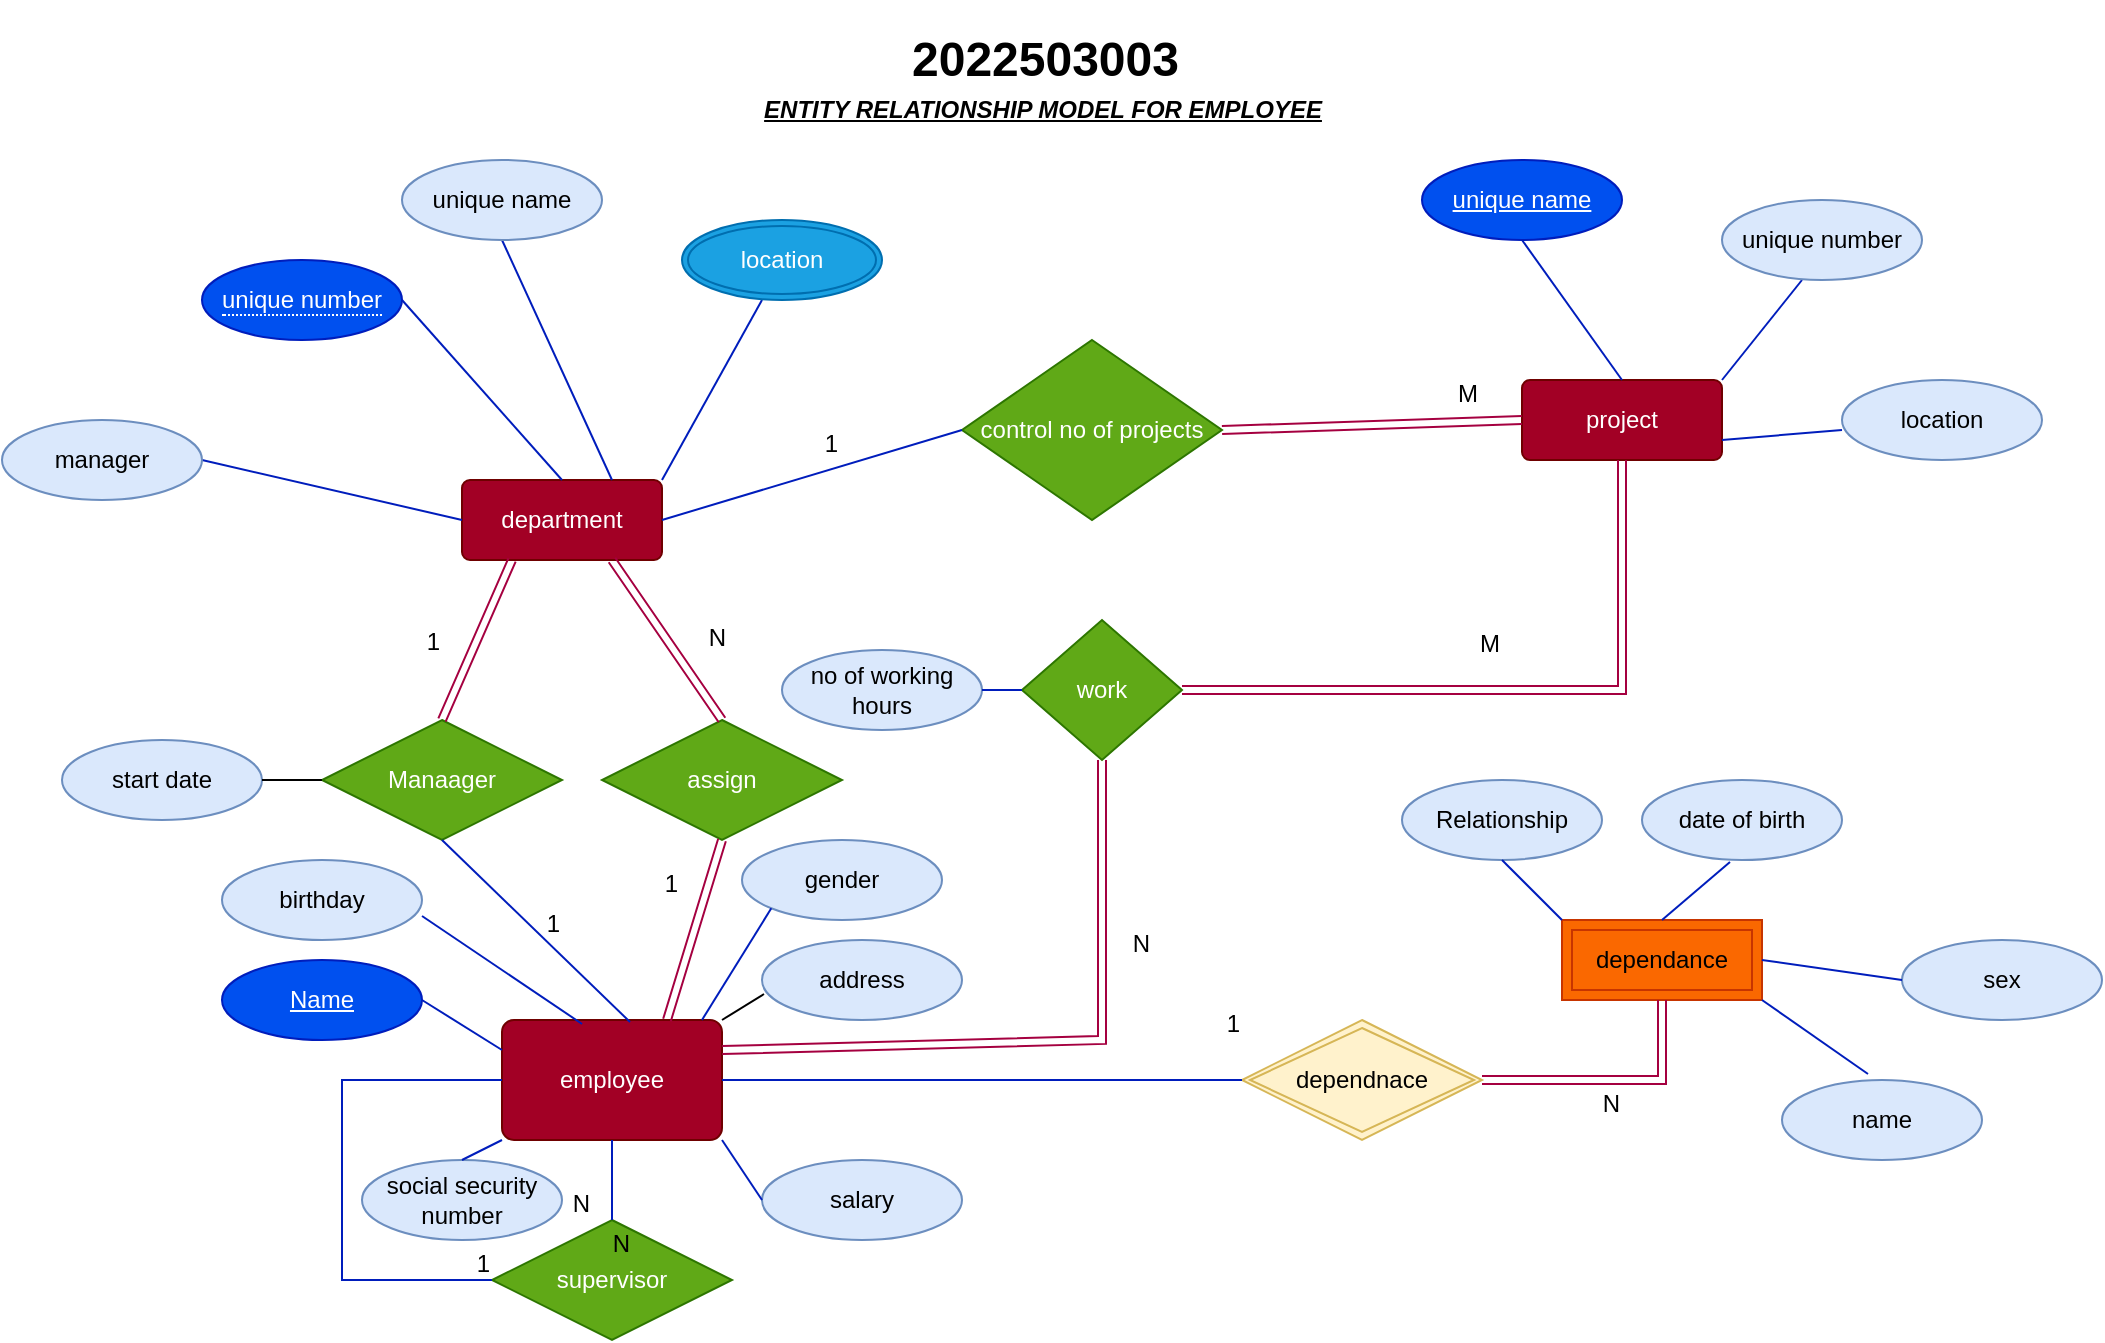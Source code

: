 <mxfile version="23.1.5" type="google" pages="3">
  <diagram id="R2lEEEUBdFMjLlhIrx00" name="Page-1">
    <mxGraphModel grid="1" page="1" gridSize="10" guides="1" tooltips="1" connect="1" arrows="1" fold="1" pageScale="1" pageWidth="850" pageHeight="1100" math="0" shadow="0" extFonts="Permanent Marker^https://fonts.googleapis.com/css?family=Permanent+Marker">
      <root>
        <mxCell id="0" />
        <mxCell id="1" parent="0" />
        <mxCell id="Kz1heUuj-DIlRKUyOT4u-1" value="department" style="rounded=1;arcSize=10;whiteSpace=wrap;html=1;align=center;fillColor=#a20025;strokeColor=#6F0000;fontColor=#ffffff;" vertex="1" parent="1">
          <mxGeometry x="-50" y="270" width="100" height="40" as="geometry" />
        </mxCell>
        <mxCell id="Kz1heUuj-DIlRKUyOT4u-2" value="project" style="rounded=1;arcSize=10;whiteSpace=wrap;html=1;align=center;fillColor=#a20025;strokeColor=#6F0000;fontColor=#ffffff;" vertex="1" parent="1">
          <mxGeometry x="480" y="220" width="100" height="40" as="geometry" />
        </mxCell>
        <mxCell id="Kz1heUuj-DIlRKUyOT4u-3" value="employee" style="rounded=1;arcSize=10;whiteSpace=wrap;html=1;align=center;fillColor=#a20025;strokeColor=#6F0000;fontColor=#ffffff;" vertex="1" parent="1">
          <mxGeometry x="-30" y="540" width="110" height="60" as="geometry" />
        </mxCell>
        <mxCell id="Kz1heUuj-DIlRKUyOT4u-6" value="control no of projects" style="shape=rhombus;perimeter=rhombusPerimeter;whiteSpace=wrap;html=1;align=center;fillColor=#60a917;strokeColor=#2D7600;fontColor=#ffffff;" vertex="1" parent="1">
          <mxGeometry x="200" y="200" width="130" height="90" as="geometry" />
        </mxCell>
        <mxCell id="Kz1heUuj-DIlRKUyOT4u-7" value="Manaager" style="shape=rhombus;perimeter=rhombusPerimeter;whiteSpace=wrap;html=1;align=center;fillColor=#60a917;strokeColor=#2D7600;fontColor=#ffffff;" vertex="1" parent="1">
          <mxGeometry x="-120" y="390" width="120" height="60" as="geometry" />
        </mxCell>
        <mxCell id="Kz1heUuj-DIlRKUyOT4u-8" value="assign" style="shape=rhombus;perimeter=rhombusPerimeter;whiteSpace=wrap;html=1;align=center;fillColor=#60a917;strokeColor=#2D7600;fontColor=#ffffff;" vertex="1" parent="1">
          <mxGeometry x="20" y="390" width="120" height="60" as="geometry" />
        </mxCell>
        <mxCell id="Kz1heUuj-DIlRKUyOT4u-10" value="work" style="shape=rhombus;perimeter=rhombusPerimeter;whiteSpace=wrap;html=1;align=center;direction=south;fillColor=#60a917;strokeColor=#2D7600;fontColor=#ffffff;" vertex="1" parent="1">
          <mxGeometry x="230" y="340" width="80" height="70" as="geometry" />
        </mxCell>
        <mxCell id="Kz1heUuj-DIlRKUyOT4u-20" value="dependnace" style="shape=rhombus;double=1;perimeter=rhombusPerimeter;whiteSpace=wrap;html=1;align=center;fillColor=#fff2cc;strokeColor=#d6b656;" vertex="1" parent="1">
          <mxGeometry x="340" y="540" width="120" height="60" as="geometry" />
        </mxCell>
        <mxCell id="Kz1heUuj-DIlRKUyOT4u-25" value="dependance" style="shape=ext;margin=3;double=1;whiteSpace=wrap;html=1;align=center;fillColor=#fa6800;fontColor=#000000;strokeColor=#C73500;" vertex="1" parent="1">
          <mxGeometry x="500" y="490" width="100" height="40" as="geometry" />
        </mxCell>
        <mxCell id="Kz1heUuj-DIlRKUyOT4u-31" value="" style="endArrow=none;html=1;rounded=0;entryX=0;entryY=0.5;entryDx=0;entryDy=0;exitX=1;exitY=0.5;exitDx=0;exitDy=0;fillColor=#0050ef;strokeColor=#001DBC;" edge="1" parent="1" source="Kz1heUuj-DIlRKUyOT4u-1" target="Kz1heUuj-DIlRKUyOT4u-6">
          <mxGeometry relative="1" as="geometry">
            <mxPoint x="240" y="179.5" as="sourcePoint" />
            <mxPoint x="400" y="179.5" as="targetPoint" />
          </mxGeometry>
        </mxCell>
        <mxCell id="Kz1heUuj-DIlRKUyOT4u-32" value="1" style="resizable=0;html=1;whiteSpace=wrap;align=right;verticalAlign=bottom;" connectable="0" vertex="1" parent="Kz1heUuj-DIlRKUyOT4u-31">
          <mxGeometry x="1" relative="1" as="geometry">
            <mxPoint x="-60" y="15" as="offset" />
          </mxGeometry>
        </mxCell>
        <mxCell id="Kz1heUuj-DIlRKUyOT4u-33" value="" style="shape=link;html=1;rounded=0;width=4;entryX=0;entryY=0.5;entryDx=0;entryDy=0;exitX=1;exitY=0.5;exitDx=0;exitDy=0;fillColor=#d80073;strokeColor=#A50040;" edge="1" parent="1" source="Kz1heUuj-DIlRKUyOT4u-6" target="Kz1heUuj-DIlRKUyOT4u-2">
          <mxGeometry relative="1" as="geometry">
            <mxPoint x="430" y="164.5" as="sourcePoint" />
            <mxPoint x="590" y="164.5" as="targetPoint" />
          </mxGeometry>
        </mxCell>
        <mxCell id="Kz1heUuj-DIlRKUyOT4u-34" value="M" style="resizable=0;html=1;whiteSpace=wrap;align=right;verticalAlign=bottom;" connectable="0" vertex="1" parent="Kz1heUuj-DIlRKUyOT4u-33">
          <mxGeometry x="1" relative="1" as="geometry">
            <mxPoint x="-20" y="-5" as="offset" />
          </mxGeometry>
        </mxCell>
        <mxCell id="Kz1heUuj-DIlRKUyOT4u-36" value="" style="shape=link;html=1;rounded=0;width=4;entryX=0.5;entryY=1;entryDx=0;entryDy=0;exitX=0.5;exitY=0;exitDx=0;exitDy=0;fillColor=#d80073;strokeColor=#A50040;" edge="1" parent="1" source="Kz1heUuj-DIlRKUyOT4u-10" target="Kz1heUuj-DIlRKUyOT4u-2">
          <mxGeometry relative="1" as="geometry">
            <mxPoint x="510" y="300" as="sourcePoint" />
            <mxPoint x="600" y="315.5" as="targetPoint" />
            <Array as="points">
              <mxPoint x="530" y="375" />
            </Array>
          </mxGeometry>
        </mxCell>
        <mxCell id="Kz1heUuj-DIlRKUyOT4u-37" value="M" style="resizable=0;html=1;whiteSpace=wrap;align=right;verticalAlign=bottom;" connectable="0" vertex="1" parent="Kz1heUuj-DIlRKUyOT4u-36">
          <mxGeometry x="1" relative="1" as="geometry">
            <mxPoint x="-60" y="100" as="offset" />
          </mxGeometry>
        </mxCell>
        <mxCell id="Kz1heUuj-DIlRKUyOT4u-38" value="" style="shape=link;html=1;rounded=0;width=4;exitX=1;exitY=0.25;exitDx=0;exitDy=0;entryX=1;entryY=0.5;entryDx=0;entryDy=0;fillColor=#d80073;strokeColor=#A50040;" edge="1" parent="1" source="Kz1heUuj-DIlRKUyOT4u-3" target="Kz1heUuj-DIlRKUyOT4u-10">
          <mxGeometry relative="1" as="geometry">
            <mxPoint x="190" y="520" as="sourcePoint" />
            <mxPoint x="265" y="430" as="targetPoint" />
            <Array as="points">
              <mxPoint x="270" y="550" />
            </Array>
          </mxGeometry>
        </mxCell>
        <mxCell id="Kz1heUuj-DIlRKUyOT4u-39" value="N" style="resizable=0;html=1;whiteSpace=wrap;align=right;verticalAlign=bottom;" connectable="0" vertex="1" parent="Kz1heUuj-DIlRKUyOT4u-38">
          <mxGeometry x="1" relative="1" as="geometry">
            <mxPoint x="25" y="100" as="offset" />
          </mxGeometry>
        </mxCell>
        <mxCell id="Kz1heUuj-DIlRKUyOT4u-43" value="" style="shape=link;html=1;rounded=0;entryX=0.25;entryY=1;entryDx=0;entryDy=0;exitX=0.5;exitY=0;exitDx=0;exitDy=0;fillColor=#d80073;strokeColor=#A50040;" edge="1" parent="1" source="Kz1heUuj-DIlRKUyOT4u-7" target="Kz1heUuj-DIlRKUyOT4u-1">
          <mxGeometry relative="1" as="geometry">
            <mxPoint x="90" y="270" as="sourcePoint" />
            <mxPoint x="250" y="270" as="targetPoint" />
          </mxGeometry>
        </mxCell>
        <mxCell id="Kz1heUuj-DIlRKUyOT4u-44" value="1" style="resizable=0;html=1;whiteSpace=wrap;align=right;verticalAlign=bottom;" connectable="0" vertex="1" parent="Kz1heUuj-DIlRKUyOT4u-43">
          <mxGeometry x="1" relative="1" as="geometry">
            <mxPoint x="-35" y="50" as="offset" />
          </mxGeometry>
        </mxCell>
        <mxCell id="Kz1heUuj-DIlRKUyOT4u-45" value="" style="endArrow=none;html=1;rounded=0;entryX=0.582;entryY=0.017;entryDx=0;entryDy=0;exitX=0.5;exitY=1;exitDx=0;exitDy=0;entryPerimeter=0;fillColor=#0050ef;strokeColor=#001DBC;" edge="1" parent="1" source="Kz1heUuj-DIlRKUyOT4u-7" target="Kz1heUuj-DIlRKUyOT4u-3">
          <mxGeometry relative="1" as="geometry">
            <mxPoint x="100" y="330" as="sourcePoint" />
            <mxPoint x="160" y="350" as="targetPoint" />
            <Array as="points" />
          </mxGeometry>
        </mxCell>
        <mxCell id="Kz1heUuj-DIlRKUyOT4u-46" value="1" style="resizable=0;html=1;whiteSpace=wrap;align=right;verticalAlign=bottom;" connectable="0" vertex="1" parent="Kz1heUuj-DIlRKUyOT4u-45">
          <mxGeometry x="1" relative="1" as="geometry">
            <mxPoint x="-34" y="-41" as="offset" />
          </mxGeometry>
        </mxCell>
        <mxCell id="Kz1heUuj-DIlRKUyOT4u-47" value="supervisor" style="shape=rhombus;perimeter=rhombusPerimeter;whiteSpace=wrap;html=1;align=center;fillColor=#60a917;fontColor=#ffffff;strokeColor=#2D7600;" vertex="1" parent="1">
          <mxGeometry x="-35" y="640" width="120" height="60" as="geometry" />
        </mxCell>
        <mxCell id="Kz1heUuj-DIlRKUyOT4u-48" value="" style="endArrow=none;html=1;rounded=0;entryX=0.5;entryY=0;entryDx=0;entryDy=0;exitX=0.5;exitY=1;exitDx=0;exitDy=0;fillColor=#0050ef;strokeColor=#001DBC;" edge="1" parent="1" source="Kz1heUuj-DIlRKUyOT4u-3" target="Kz1heUuj-DIlRKUyOT4u-47">
          <mxGeometry relative="1" as="geometry">
            <mxPoint x="180" y="440" as="sourcePoint" />
            <mxPoint x="340" y="440" as="targetPoint" />
          </mxGeometry>
        </mxCell>
        <mxCell id="Kz1heUuj-DIlRKUyOT4u-49" value="N" style="resizable=0;html=1;whiteSpace=wrap;align=right;verticalAlign=bottom;" connectable="0" vertex="1" parent="Kz1heUuj-DIlRKUyOT4u-48">
          <mxGeometry x="1" relative="1" as="geometry">
            <mxPoint x="-10" as="offset" />
          </mxGeometry>
        </mxCell>
        <mxCell id="Kz1heUuj-DIlRKUyOT4u-50" value="" style="endArrow=none;html=1;rounded=0;exitX=0;exitY=0.5;exitDx=0;exitDy=0;entryX=0;entryY=0.5;entryDx=0;entryDy=0;fillColor=#0050ef;strokeColor=#001DBC;" edge="1" parent="1" source="Kz1heUuj-DIlRKUyOT4u-3" target="Kz1heUuj-DIlRKUyOT4u-47">
          <mxGeometry relative="1" as="geometry">
            <mxPoint x="340" y="300" as="sourcePoint" />
            <mxPoint x="500" y="300" as="targetPoint" />
            <Array as="points">
              <mxPoint x="-110" y="570" />
              <mxPoint x="-110" y="670" />
            </Array>
          </mxGeometry>
        </mxCell>
        <mxCell id="Kz1heUuj-DIlRKUyOT4u-51" value="1" style="resizable=0;html=1;whiteSpace=wrap;align=right;verticalAlign=bottom;" connectable="0" vertex="1" parent="Kz1heUuj-DIlRKUyOT4u-50">
          <mxGeometry x="1" relative="1" as="geometry" />
        </mxCell>
        <mxCell id="Kz1heUuj-DIlRKUyOT4u-52" value="" style="shape=link;html=1;rounded=0;entryX=0.5;entryY=1;entryDx=0;entryDy=0;exitX=0.75;exitY=0;exitDx=0;exitDy=0;fillColor=#d80073;strokeColor=#A50040;" edge="1" parent="1" source="Kz1heUuj-DIlRKUyOT4u-3" target="Kz1heUuj-DIlRKUyOT4u-8">
          <mxGeometry relative="1" as="geometry">
            <mxPoint x="244.5" y="450" as="sourcePoint" />
            <mxPoint x="244.5" y="320" as="targetPoint" />
            <Array as="points" />
          </mxGeometry>
        </mxCell>
        <mxCell id="Kz1heUuj-DIlRKUyOT4u-53" value="1" style="resizable=0;html=1;whiteSpace=wrap;align=right;verticalAlign=bottom;" connectable="0" vertex="1" parent="Kz1heUuj-DIlRKUyOT4u-52">
          <mxGeometry x="1" relative="1" as="geometry">
            <mxPoint x="-20" y="30" as="offset" />
          </mxGeometry>
        </mxCell>
        <mxCell id="Kz1heUuj-DIlRKUyOT4u-54" value="" style="endArrow=none;html=1;rounded=0;entryX=0;entryY=0.5;entryDx=0;entryDy=0;exitX=1;exitY=0.5;exitDx=0;exitDy=0;fillColor=#0050ef;strokeColor=#001DBC;" edge="1" parent="1" source="Kz1heUuj-DIlRKUyOT4u-3" target="Kz1heUuj-DIlRKUyOT4u-20">
          <mxGeometry relative="1" as="geometry">
            <mxPoint x="200" y="440" as="sourcePoint" />
            <mxPoint x="215" y="510" as="targetPoint" />
            <Array as="points" />
          </mxGeometry>
        </mxCell>
        <mxCell id="Kz1heUuj-DIlRKUyOT4u-55" value="1" style="resizable=0;html=1;whiteSpace=wrap;align=right;verticalAlign=bottom;" connectable="0" vertex="1" parent="Kz1heUuj-DIlRKUyOT4u-54">
          <mxGeometry x="1" relative="1" as="geometry">
            <mxPoint y="-20" as="offset" />
          </mxGeometry>
        </mxCell>
        <mxCell id="Kz1heUuj-DIlRKUyOT4u-56" value="" style="shape=link;html=1;rounded=0;width=4;entryX=0.5;entryY=1;entryDx=0;entryDy=0;fillColor=#d80073;strokeColor=#A50040;" edge="1" parent="1" source="Kz1heUuj-DIlRKUyOT4u-20" target="Kz1heUuj-DIlRKUyOT4u-25">
          <mxGeometry relative="1" as="geometry">
            <mxPoint x="480" y="509.5" as="sourcePoint" />
            <mxPoint x="670" y="509.5" as="targetPoint" />
            <Array as="points">
              <mxPoint x="550" y="570" />
            </Array>
          </mxGeometry>
        </mxCell>
        <mxCell id="Kz1heUuj-DIlRKUyOT4u-57" value="N" style="resizable=0;html=1;whiteSpace=wrap;align=right;verticalAlign=bottom;" connectable="0" vertex="1" parent="Kz1heUuj-DIlRKUyOT4u-56">
          <mxGeometry x="1" relative="1" as="geometry">
            <mxPoint x="-20" y="60" as="offset" />
          </mxGeometry>
        </mxCell>
        <mxCell id="Kz1heUuj-DIlRKUyOT4u-84" value="" style="endArrow=none;html=1;rounded=0;entryX=0.5;entryY=1;entryDx=0;entryDy=0;exitX=1;exitY=0;exitDx=0;exitDy=0;fillColor=#0050ef;strokeColor=#001DBC;" edge="1" parent="1" source="Kz1heUuj-DIlRKUyOT4u-2">
          <mxGeometry relative="1" as="geometry">
            <mxPoint x="710" y="120" as="sourcePoint" />
            <mxPoint x="620" y="170" as="targetPoint" />
          </mxGeometry>
        </mxCell>
        <mxCell id="Kz1heUuj-DIlRKUyOT4u-85" value="" style="endArrow=none;html=1;rounded=0;entryX=0;entryY=0.5;entryDx=0;entryDy=0;fillColor=#0050ef;strokeColor=#001DBC;" edge="1" parent="1">
          <mxGeometry relative="1" as="geometry">
            <mxPoint x="580" y="250" as="sourcePoint" />
            <mxPoint x="640.0" y="245" as="targetPoint" />
          </mxGeometry>
        </mxCell>
        <mxCell id="Kz1heUuj-DIlRKUyOT4u-86" value="" style="endArrow=none;html=1;rounded=0;entryX=0.5;entryY=1;entryDx=0;entryDy=0;exitX=0.5;exitY=0;exitDx=0;exitDy=0;fillColor=#0050ef;strokeColor=#001DBC;" edge="1" parent="1" source="Kz1heUuj-DIlRKUyOT4u-2" target="Kz1heUuj-DIlRKUyOT4u-130">
          <mxGeometry relative="1" as="geometry">
            <mxPoint x="720" y="140" as="sourcePoint" />
            <mxPoint x="500" y="160" as="targetPoint" />
          </mxGeometry>
        </mxCell>
        <mxCell id="Kz1heUuj-DIlRKUyOT4u-88" value="&lt;span style=&quot;border-bottom: 1px dotted&quot;&gt;unique number&lt;/span&gt;" style="ellipse;whiteSpace=wrap;html=1;align=center;fillColor=#0050ef;strokeColor=#001DBC;fontColor=#ffffff;" vertex="1" parent="1">
          <mxGeometry x="-180" y="160" width="100" height="40" as="geometry" />
        </mxCell>
        <mxCell id="Kz1heUuj-DIlRKUyOT4u-90" value="" style="endArrow=none;html=1;rounded=0;entryX=1;entryY=0.5;entryDx=0;entryDy=0;exitX=0.5;exitY=0;exitDx=0;exitDy=0;fillColor=#0050ef;strokeColor=#001DBC;" edge="1" parent="1" source="Kz1heUuj-DIlRKUyOT4u-1" target="Kz1heUuj-DIlRKUyOT4u-88">
          <mxGeometry relative="1" as="geometry">
            <mxPoint x="660" y="110" as="sourcePoint" />
            <mxPoint x="650" y="60" as="targetPoint" />
          </mxGeometry>
        </mxCell>
        <mxCell id="Kz1heUuj-DIlRKUyOT4u-91" value="" style="endArrow=none;html=1;rounded=0;entryX=0.5;entryY=1;entryDx=0;entryDy=0;exitX=0.75;exitY=0;exitDx=0;exitDy=0;fillColor=#0050ef;strokeColor=#001DBC;" edge="1" parent="1" source="Kz1heUuj-DIlRKUyOT4u-1" target="Kz1heUuj-DIlRKUyOT4u-126">
          <mxGeometry relative="1" as="geometry">
            <mxPoint x="170" y="150" as="sourcePoint" />
            <mxPoint x="-20" y="150" as="targetPoint" />
          </mxGeometry>
        </mxCell>
        <mxCell id="Kz1heUuj-DIlRKUyOT4u-92" value="" style="endArrow=none;html=1;rounded=0;entryX=1;entryY=0;entryDx=0;entryDy=0;exitX=0.5;exitY=1;exitDx=0;exitDy=0;fillColor=#0050ef;strokeColor=#001DBC;" edge="1" parent="1" target="Kz1heUuj-DIlRKUyOT4u-1">
          <mxGeometry relative="1" as="geometry">
            <mxPoint x="100" y="180" as="sourcePoint" />
            <mxPoint x="130" y="135" as="targetPoint" />
          </mxGeometry>
        </mxCell>
        <mxCell id="Kz1heUuj-DIlRKUyOT4u-93" value="" style="endArrow=none;html=1;rounded=0;entryX=0;entryY=0.5;entryDx=0;entryDy=0;exitX=1;exitY=0.5;exitDx=0;exitDy=0;fillColor=#0050ef;strokeColor=#001DBC;" edge="1" parent="1" source="Kz1heUuj-DIlRKUyOT4u-125" target="Kz1heUuj-DIlRKUyOT4u-1">
          <mxGeometry relative="1" as="geometry">
            <mxPoint x="-170" y="265" as="sourcePoint" />
            <mxPoint x="140" y="145" as="targetPoint" />
          </mxGeometry>
        </mxCell>
        <mxCell id="Kz1heUuj-DIlRKUyOT4u-98" value="birthday" style="ellipse;whiteSpace=wrap;html=1;align=center;fillColor=#dae8fc;strokeColor=#6c8ebf;" vertex="1" parent="1">
          <mxGeometry x="-170" y="460" width="100" height="40" as="geometry" />
        </mxCell>
        <mxCell id="Kz1heUuj-DIlRKUyOT4u-99" value="gender" style="ellipse;whiteSpace=wrap;html=1;align=center;fillColor=#dae8fc;strokeColor=#6c8ebf;" vertex="1" parent="1">
          <mxGeometry x="90" y="450" width="100" height="40" as="geometry" />
        </mxCell>
        <mxCell id="Kz1heUuj-DIlRKUyOT4u-100" value="salary" style="ellipse;whiteSpace=wrap;html=1;align=center;fillColor=#dae8fc;strokeColor=#6c8ebf;" vertex="1" parent="1">
          <mxGeometry x="100" y="610" width="100" height="40" as="geometry" />
        </mxCell>
        <mxCell id="Kz1heUuj-DIlRKUyOT4u-101" value="address" style="ellipse;whiteSpace=wrap;html=1;align=center;fillColor=#dae8fc;strokeColor=#6c8ebf;" vertex="1" parent="1">
          <mxGeometry x="100" y="500" width="100" height="40" as="geometry" />
        </mxCell>
        <mxCell id="Kz1heUuj-DIlRKUyOT4u-102" value="social security number" style="ellipse;whiteSpace=wrap;html=1;align=center;fillColor=#dae8fc;strokeColor=#6c8ebf;" vertex="1" parent="1">
          <mxGeometry x="-100" y="610" width="100" height="40" as="geometry" />
        </mxCell>
        <mxCell id="Kz1heUuj-DIlRKUyOT4u-103" value="" style="endArrow=none;html=1;rounded=0;entryX=0;entryY=0.25;entryDx=0;entryDy=0;exitX=1;exitY=0.5;exitDx=0;exitDy=0;fillColor=#0050ef;strokeColor=#001DBC;" edge="1" parent="1" source="Kz1heUuj-DIlRKUyOT4u-124" target="Kz1heUuj-DIlRKUyOT4u-3">
          <mxGeometry relative="1" as="geometry">
            <mxPoint x="-70" y="530" as="sourcePoint" />
            <mxPoint x="380" y="440" as="targetPoint" />
          </mxGeometry>
        </mxCell>
        <mxCell id="Kz1heUuj-DIlRKUyOT4u-104" value="" style="endArrow=none;html=1;rounded=0;entryX=0.364;entryY=0.033;entryDx=0;entryDy=0;exitX=1;exitY=0.7;exitDx=0;exitDy=0;exitPerimeter=0;entryPerimeter=0;fillColor=#0050ef;strokeColor=#001DBC;" edge="1" parent="1" source="Kz1heUuj-DIlRKUyOT4u-98" target="Kz1heUuj-DIlRKUyOT4u-3">
          <mxGeometry relative="1" as="geometry">
            <mxPoint x="-60" y="540" as="sourcePoint" />
            <mxPoint x="-20" y="550" as="targetPoint" />
          </mxGeometry>
        </mxCell>
        <mxCell id="Kz1heUuj-DIlRKUyOT4u-105" value="" style="endArrow=none;html=1;rounded=0;entryX=0.909;entryY=0;entryDx=0;entryDy=0;exitX=0;exitY=1;exitDx=0;exitDy=0;entryPerimeter=0;fillColor=#0050ef;strokeColor=#001DBC;" edge="1" parent="1" source="Kz1heUuj-DIlRKUyOT4u-99" target="Kz1heUuj-DIlRKUyOT4u-3">
          <mxGeometry relative="1" as="geometry">
            <mxPoint x="-50" y="550" as="sourcePoint" />
            <mxPoint x="-10" y="560" as="targetPoint" />
          </mxGeometry>
        </mxCell>
        <mxCell id="Kz1heUuj-DIlRKUyOT4u-106" value="" style="endArrow=none;html=1;rounded=0;entryX=1;entryY=0;entryDx=0;entryDy=0;exitX=0.01;exitY=0.675;exitDx=0;exitDy=0;exitPerimeter=0;" edge="1" parent="1" source="Kz1heUuj-DIlRKUyOT4u-101" target="Kz1heUuj-DIlRKUyOT4u-3">
          <mxGeometry relative="1" as="geometry">
            <mxPoint x="-40" y="560" as="sourcePoint" />
            <mxPoint y="570" as="targetPoint" />
          </mxGeometry>
        </mxCell>
        <mxCell id="Kz1heUuj-DIlRKUyOT4u-109" value="" style="endArrow=none;html=1;rounded=0;entryX=1;entryY=1;entryDx=0;entryDy=0;exitX=0;exitY=0.5;exitDx=0;exitDy=0;fillColor=#0050ef;strokeColor=#001DBC;" edge="1" parent="1" source="Kz1heUuj-DIlRKUyOT4u-100" target="Kz1heUuj-DIlRKUyOT4u-3">
          <mxGeometry relative="1" as="geometry">
            <mxPoint x="-60" y="540" as="sourcePoint" />
            <mxPoint x="-20" y="550" as="targetPoint" />
          </mxGeometry>
        </mxCell>
        <mxCell id="Kz1heUuj-DIlRKUyOT4u-110" value="Relationship" style="ellipse;whiteSpace=wrap;html=1;align=center;fillColor=#dae8fc;strokeColor=#6c8ebf;" vertex="1" parent="1">
          <mxGeometry x="420" y="420" width="100" height="40" as="geometry" />
        </mxCell>
        <mxCell id="Kz1heUuj-DIlRKUyOT4u-111" value="date of birth" style="ellipse;whiteSpace=wrap;html=1;align=center;fillColor=#dae8fc;strokeColor=#6c8ebf;" vertex="1" parent="1">
          <mxGeometry x="540" y="420" width="100" height="40" as="geometry" />
        </mxCell>
        <mxCell id="Kz1heUuj-DIlRKUyOT4u-112" value="sex" style="ellipse;whiteSpace=wrap;html=1;align=center;fillColor=#dae8fc;strokeColor=#6c8ebf;" vertex="1" parent="1">
          <mxGeometry x="670" y="500" width="100" height="40" as="geometry" />
        </mxCell>
        <mxCell id="Kz1heUuj-DIlRKUyOT4u-113" value="name" style="ellipse;whiteSpace=wrap;html=1;align=center;fillColor=#dae8fc;strokeColor=#6c8ebf;" vertex="1" parent="1">
          <mxGeometry x="610" y="570" width="100" height="40" as="geometry" />
        </mxCell>
        <mxCell id="Kz1heUuj-DIlRKUyOT4u-114" value="" style="endArrow=none;html=1;rounded=0;entryX=0.5;entryY=1;entryDx=0;entryDy=0;exitX=0;exitY=0;exitDx=0;exitDy=0;fillColor=#0050ef;strokeColor=#001DBC;" edge="1" parent="1" source="Kz1heUuj-DIlRKUyOT4u-25" target="Kz1heUuj-DIlRKUyOT4u-110">
          <mxGeometry relative="1" as="geometry">
            <mxPoint x="180" y="420" as="sourcePoint" />
            <mxPoint x="340" y="420" as="targetPoint" />
          </mxGeometry>
        </mxCell>
        <mxCell id="Kz1heUuj-DIlRKUyOT4u-115" value="" style="endArrow=none;html=1;rounded=0;entryX=0.5;entryY=0;entryDx=0;entryDy=0;exitX=0.44;exitY=1.025;exitDx=0;exitDy=0;exitPerimeter=0;fillColor=#0050ef;strokeColor=#001DBC;" edge="1" parent="1" source="Kz1heUuj-DIlRKUyOT4u-111" target="Kz1heUuj-DIlRKUyOT4u-25">
          <mxGeometry relative="1" as="geometry">
            <mxPoint x="510" y="500" as="sourcePoint" />
            <mxPoint x="480" y="470" as="targetPoint" />
          </mxGeometry>
        </mxCell>
        <mxCell id="Kz1heUuj-DIlRKUyOT4u-116" value="" style="endArrow=none;html=1;rounded=0;entryX=0;entryY=0.5;entryDx=0;entryDy=0;exitX=1;exitY=0.5;exitDx=0;exitDy=0;fillColor=#0050ef;strokeColor=#001DBC;" edge="1" parent="1" source="Kz1heUuj-DIlRKUyOT4u-25" target="Kz1heUuj-DIlRKUyOT4u-112">
          <mxGeometry relative="1" as="geometry">
            <mxPoint x="520" y="510" as="sourcePoint" />
            <mxPoint x="490" y="480" as="targetPoint" />
          </mxGeometry>
        </mxCell>
        <mxCell id="Kz1heUuj-DIlRKUyOT4u-117" value="" style="endArrow=none;html=1;rounded=0;entryX=0.43;entryY=-0.075;entryDx=0;entryDy=0;exitX=1;exitY=1;exitDx=0;exitDy=0;entryPerimeter=0;fillColor=#0050ef;strokeColor=#001DBC;" edge="1" parent="1" source="Kz1heUuj-DIlRKUyOT4u-25" target="Kz1heUuj-DIlRKUyOT4u-113">
          <mxGeometry relative="1" as="geometry">
            <mxPoint x="610" y="520" as="sourcePoint" />
            <mxPoint x="680" y="530" as="targetPoint" />
          </mxGeometry>
        </mxCell>
        <mxCell id="Kz1heUuj-DIlRKUyOT4u-118" value="no of working hours" style="ellipse;whiteSpace=wrap;html=1;align=center;fillColor=#dae8fc;strokeColor=#6c8ebf;" vertex="1" parent="1">
          <mxGeometry x="110" y="355" width="100" height="40" as="geometry" />
        </mxCell>
        <mxCell id="Kz1heUuj-DIlRKUyOT4u-120" value="" style="endArrow=none;html=1;rounded=0;entryX=1;entryY=0.5;entryDx=0;entryDy=0;exitX=0.5;exitY=1;exitDx=0;exitDy=0;fillColor=#0050ef;strokeColor=#001DBC;" edge="1" parent="1" source="Kz1heUuj-DIlRKUyOT4u-10" target="Kz1heUuj-DIlRKUyOT4u-118">
          <mxGeometry relative="1" as="geometry">
            <mxPoint x="240" y="380" as="sourcePoint" />
            <mxPoint x="400" y="380" as="targetPoint" />
          </mxGeometry>
        </mxCell>
        <mxCell id="Kz1heUuj-DIlRKUyOT4u-124" value="Name" style="ellipse;whiteSpace=wrap;html=1;align=center;fontStyle=4;fillColor=#0050ef;fontColor=#ffffff;strokeColor=#001DBC;" vertex="1" parent="1">
          <mxGeometry x="-170" y="510" width="100" height="40" as="geometry" />
        </mxCell>
        <mxCell id="Kz1heUuj-DIlRKUyOT4u-125" value="manager" style="ellipse;whiteSpace=wrap;html=1;align=center;fillColor=#dae8fc;strokeColor=#6c8ebf;" vertex="1" parent="1">
          <mxGeometry x="-280" y="240" width="100" height="40" as="geometry" />
        </mxCell>
        <mxCell id="Kz1heUuj-DIlRKUyOT4u-126" value="unique name" style="ellipse;whiteSpace=wrap;html=1;align=center;fillColor=#dae8fc;strokeColor=#6c8ebf;" vertex="1" parent="1">
          <mxGeometry x="-80" y="110" width="100" height="40" as="geometry" />
        </mxCell>
        <mxCell id="Kz1heUuj-DIlRKUyOT4u-128" value="start date" style="ellipse;whiteSpace=wrap;html=1;align=center;fillColor=#dae8fc;strokeColor=#6c8ebf;" vertex="1" parent="1">
          <mxGeometry x="-250" y="400" width="100" height="40" as="geometry" />
        </mxCell>
        <mxCell id="Kz1heUuj-DIlRKUyOT4u-129" value="" style="endArrow=none;html=1;rounded=0;entryX=0;entryY=0.5;entryDx=0;entryDy=0;" edge="1" parent="1" target="Kz1heUuj-DIlRKUyOT4u-7">
          <mxGeometry relative="1" as="geometry">
            <mxPoint x="-150" y="420" as="sourcePoint" />
            <mxPoint x="10" y="420" as="targetPoint" />
          </mxGeometry>
        </mxCell>
        <mxCell id="Kz1heUuj-DIlRKUyOT4u-130" value="unique name" style="ellipse;whiteSpace=wrap;html=1;align=center;fontStyle=4;fillColor=#0050ef;fontColor=#ffffff;strokeColor=#001DBC;" vertex="1" parent="1">
          <mxGeometry x="430" y="110" width="100" height="40" as="geometry" />
        </mxCell>
        <mxCell id="Kz1heUuj-DIlRKUyOT4u-131" value="unique number" style="ellipse;whiteSpace=wrap;html=1;align=center;fillColor=#dae8fc;strokeColor=#6c8ebf;" vertex="1" parent="1">
          <mxGeometry x="580" y="130" width="100" height="40" as="geometry" />
        </mxCell>
        <mxCell id="Kz1heUuj-DIlRKUyOT4u-132" value="location" style="ellipse;whiteSpace=wrap;html=1;align=center;fillColor=#dae8fc;strokeColor=#6c8ebf;" vertex="1" parent="1">
          <mxGeometry x="640" y="220" width="100" height="40" as="geometry" />
        </mxCell>
        <mxCell id="Kz1heUuj-DIlRKUyOT4u-133" value="" style="endArrow=none;html=1;rounded=0;entryX=0;entryY=1;entryDx=0;entryDy=0;exitX=0.5;exitY=0;exitDx=0;exitDy=0;fillColor=#0050ef;strokeColor=#001DBC;" edge="1" parent="1" source="Kz1heUuj-DIlRKUyOT4u-102" target="Kz1heUuj-DIlRKUyOT4u-3">
          <mxGeometry relative="1" as="geometry">
            <mxPoint x="240" y="380" as="sourcePoint" />
            <mxPoint x="400" y="380" as="targetPoint" />
          </mxGeometry>
        </mxCell>
        <mxCell id="Kz1heUuj-DIlRKUyOT4u-135" value="location" style="ellipse;shape=doubleEllipse;margin=3;whiteSpace=wrap;html=1;align=center;fillColor=#1ba1e2;strokeColor=#006EAF;fontColor=#ffffff;" vertex="1" parent="1">
          <mxGeometry x="60" y="140" width="100" height="40" as="geometry" />
        </mxCell>
        <mxCell id="Kz1heUuj-DIlRKUyOT4u-136" value="" style="shape=link;html=1;rounded=0;entryX=0.75;entryY=1;entryDx=0;entryDy=0;exitX=0.5;exitY=0;exitDx=0;exitDy=0;fillColor=#d80073;strokeColor=#A50040;" edge="1" parent="1" source="Kz1heUuj-DIlRKUyOT4u-8" target="Kz1heUuj-DIlRKUyOT4u-1">
          <mxGeometry relative="1" as="geometry">
            <mxPoint x="70" y="380" as="sourcePoint" />
            <mxPoint x="-15" y="320" as="targetPoint" />
          </mxGeometry>
        </mxCell>
        <mxCell id="Kz1heUuj-DIlRKUyOT4u-139" value="N" style="resizable=0;html=1;whiteSpace=wrap;align=right;verticalAlign=bottom;" connectable="0" vertex="1" parent="1">
          <mxGeometry x="25" y="650" as="geometry">
            <mxPoint x="58" y="-293" as="offset" />
          </mxGeometry>
        </mxCell>
        <mxCell id="Kz1heUuj-DIlRKUyOT4u-140" value="N" style="resizable=0;html=1;whiteSpace=wrap;align=right;verticalAlign=bottom;" connectable="0" vertex="1" parent="1">
          <mxGeometry x="35" y="660" as="geometry" />
        </mxCell>
        <mxCell id="Kz1heUuj-DIlRKUyOT4u-142" value="&lt;h1&gt;2022503003&lt;/h1&gt;" style="text;html=1;spacing=5;spacingTop=-20;whiteSpace=wrap;overflow=hidden;rounded=0;" vertex="1" parent="1">
          <mxGeometry x="170" y="40" width="180" height="30" as="geometry" />
        </mxCell>
        <mxCell id="Kz1heUuj-DIlRKUyOT4u-143" value="ENTITY RELATIONSHIP MODEL FOR EMPLOYEE" style="text;html=1;align=center;verticalAlign=middle;resizable=0;points=[];autosize=1;strokeColor=none;fillColor=none;fontStyle=7" vertex="1" parent="1">
          <mxGeometry x="90" y="70" width="300" height="30" as="geometry" />
        </mxCell>
      </root>
    </mxGraphModel>
  </diagram>
  <diagram id="zmca4Ixx5fCjBGw_0RnP" name="Page-2">
    <mxGraphModel grid="1" page="1" gridSize="10" guides="1" tooltips="1" connect="1" arrows="1" fold="1" pageScale="1" pageWidth="850" pageHeight="1100" math="0" shadow="0">
      <root>
        <mxCell id="0" />
        <mxCell id="1" parent="0" />
        <mxCell id="UQEpbztOWncI2H_KrR4M-1" value="CUSTOMER" style="whiteSpace=wrap;html=1;align=center;fontFamily=Courier New;fillColor=#1ba1e2;fontColor=#ffffff;strokeColor=#006EAF;" vertex="1" parent="1">
          <mxGeometry x="200" y="160" width="100" height="40" as="geometry" />
        </mxCell>
        <mxCell id="UQEpbztOWncI2H_KrR4M-4" value="ORDER" style="whiteSpace=wrap;html=1;align=center;strokeColor=default;verticalAlign=middle;fontFamily=Courier New;fontSize=12;fontColor=default;fillColor=default;" vertex="1" parent="1">
          <mxGeometry x="200" y="420" width="100" height="40" as="geometry" />
        </mxCell>
        <mxCell id="UQEpbztOWncI2H_KrR4M-5" value="ITEM" style="whiteSpace=wrap;html=1;align=center;strokeColor=#006EAF;verticalAlign=middle;fontFamily=Courier New;fontSize=12;fontColor=#ffffff;fillColor=#1ba1e2;" vertex="1" parent="1">
          <mxGeometry x="560" y="400" width="100" height="40" as="geometry" />
        </mxCell>
        <mxCell id="UQEpbztOWncI2H_KrR4M-7" value="&amp;nbsp;placing order" style="shape=rhombus;perimeter=rhombusPerimeter;whiteSpace=wrap;html=1;align=center;strokeColor=#B20000;verticalAlign=middle;fontFamily=Courier New;fontSize=12;fontColor=#ffffff;fillColor=#e51400;" vertex="1" parent="1">
          <mxGeometry x="190" y="270" width="120" height="60" as="geometry" />
        </mxCell>
        <mxCell id="UQEpbztOWncI2H_KrR4M-8" value="serve" style="shape=rhombus;perimeter=rhombusPerimeter;whiteSpace=wrap;html=1;align=center;strokeColor=#B20000;verticalAlign=middle;fontFamily=Courier New;fontSize=12;fontColor=#ffffff;fillColor=#e51400;" vertex="1" parent="1">
          <mxGeometry x="550" y="260" width="120" height="60" as="geometry" />
        </mxCell>
        <mxCell id="UQEpbztOWncI2H_KrR4M-9" value="count of order" style="shape=rhombus;perimeter=rhombusPerimeter;whiteSpace=wrap;html=1;align=center;strokeColor=#B20000;verticalAlign=middle;fontFamily=Courier New;fontSize=12;fontColor=#ffffff;fillColor=#e51400;" vertex="1" parent="1">
          <mxGeometry x="360" y="390" width="120" height="60" as="geometry" />
        </mxCell>
        <mxCell id="UQEpbztOWncI2H_KrR4M-10" value="Delivery" style="shape=rhombus;perimeter=rhombusPerimeter;whiteSpace=wrap;html=1;align=center;strokeColor=#B20000;verticalAlign=middle;fontFamily=Courier New;fontSize=12;fontColor=#ffffff;fillColor=#e51400;" vertex="1" parent="1">
          <mxGeometry x="290" y="480" width="120" height="60" as="geometry" />
        </mxCell>
        <mxCell id="UQEpbztOWncI2H_KrR4M-13" value="" style="endArrow=none;html=1;rounded=0;fontFamily=Courier New;fontSize=12;fontColor=default;exitX=0.5;exitY=1;exitDx=0;exitDy=0;entryX=0.5;entryY=0;entryDx=0;entryDy=0;" edge="1" parent="1" source="UQEpbztOWncI2H_KrR4M-7" target="UQEpbztOWncI2H_KrR4M-4">
          <mxGeometry relative="1" as="geometry">
            <mxPoint x="450" y="300" as="sourcePoint" />
            <mxPoint x="260" y="420" as="targetPoint" />
          </mxGeometry>
        </mxCell>
        <mxCell id="UQEpbztOWncI2H_KrR4M-14" value="M" style="resizable=0;html=1;whiteSpace=wrap;align=right;verticalAlign=bottom;strokeColor=default;fontFamily=Courier New;fontSize=12;fontColor=default;fillColor=default;" connectable="0" vertex="1" parent="UQEpbztOWncI2H_KrR4M-13">
          <mxGeometry x="1" relative="1" as="geometry">
            <mxPoint x="-20" y="-30" as="offset" />
          </mxGeometry>
        </mxCell>
        <mxCell id="UQEpbztOWncI2H_KrR4M-20" value="" style="shape=link;html=1;rounded=0;fontFamily=Courier New;fontSize=12;fontColor=default;entryX=0.5;entryY=0;entryDx=0;entryDy=0;exitX=0.5;exitY=1;exitDx=0;exitDy=0;" edge="1" parent="1" source="UQEpbztOWncI2H_KrR4M-1" target="UQEpbztOWncI2H_KrR4M-7">
          <mxGeometry relative="1" as="geometry">
            <mxPoint x="300" y="200" as="sourcePoint" />
            <mxPoint x="500" y="310" as="targetPoint" />
          </mxGeometry>
        </mxCell>
        <mxCell id="UQEpbztOWncI2H_KrR4M-21" value="1" style="resizable=0;html=1;whiteSpace=wrap;align=right;verticalAlign=bottom;strokeColor=default;fontFamily=Courier New;fontSize=12;fontColor=default;fillColor=default;" connectable="0" vertex="1" parent="UQEpbztOWncI2H_KrR4M-20">
          <mxGeometry x="1" relative="1" as="geometry">
            <mxPoint x="-30" y="-35" as="offset" />
          </mxGeometry>
        </mxCell>
        <mxCell id="UQEpbztOWncI2H_KrR4M-22" value="name" style="ellipse;whiteSpace=wrap;html=1;align=center;strokeColor=#C73500;verticalAlign=middle;fontFamily=Courier New;fontSize=12;fontColor=#000000;fillColor=#fa6800;" vertex="1" parent="1">
          <mxGeometry x="190" y="80" width="100" height="40" as="geometry" />
        </mxCell>
        <mxCell id="UQEpbztOWncI2H_KrR4M-23" value="emailID" style="ellipse;whiteSpace=wrap;html=1;align=center;strokeColor=#C73500;verticalAlign=middle;fontFamily=Courier New;fontSize=12;fontColor=#000000;fillColor=#fa6800;" vertex="1" parent="1">
          <mxGeometry x="320" y="100" width="100" height="40" as="geometry" />
        </mxCell>
        <mxCell id="UQEpbztOWncI2H_KrR4M-24" value="phone number" style="ellipse;whiteSpace=wrap;html=1;align=center;strokeColor=#C73500;verticalAlign=middle;fontFamily=Courier New;fontSize=12;fontColor=#000000;fillColor=#fa6800;" vertex="1" parent="1">
          <mxGeometry x="80" y="120" width="100" height="40" as="geometry" />
        </mxCell>
        <mxCell id="UQEpbztOWncI2H_KrR4M-25" value="customerID" style="ellipse;whiteSpace=wrap;html=1;align=center;fontStyle=4;strokeColor=#3700CC;verticalAlign=middle;fontFamily=Courier New;fontSize=12;fontColor=#ffffff;fillColor=#6a00ff;" vertex="1" parent="1">
          <mxGeometry x="110" y="220" width="100" height="40" as="geometry" />
        </mxCell>
        <mxCell id="UQEpbztOWncI2H_KrR4M-26" value="" style="endArrow=none;html=1;rounded=0;fontFamily=Courier New;fontSize=12;fontColor=default;exitX=0.912;exitY=0.225;exitDx=0;exitDy=0;exitPerimeter=0;entryX=0.25;entryY=1;entryDx=0;entryDy=0;" edge="1" parent="1" source="UQEpbztOWncI2H_KrR4M-25" target="UQEpbztOWncI2H_KrR4M-1">
          <mxGeometry relative="1" as="geometry">
            <mxPoint x="190" y="230" as="sourcePoint" />
            <mxPoint x="350" y="230" as="targetPoint" />
          </mxGeometry>
        </mxCell>
        <mxCell id="UQEpbztOWncI2H_KrR4M-27" value="" style="endArrow=none;html=1;rounded=0;fontFamily=Courier New;fontSize=12;fontColor=default;exitX=0;exitY=0.5;exitDx=0;exitDy=0;entryX=1;entryY=1;entryDx=0;entryDy=0;" edge="1" parent="1" source="UQEpbztOWncI2H_KrR4M-1" target="UQEpbztOWncI2H_KrR4M-24">
          <mxGeometry relative="1" as="geometry">
            <mxPoint x="201" y="229" as="sourcePoint" />
            <mxPoint x="235" y="210" as="targetPoint" />
          </mxGeometry>
        </mxCell>
        <mxCell id="UQEpbztOWncI2H_KrR4M-28" value="" style="endArrow=none;html=1;rounded=0;fontFamily=Courier New;fontSize=12;fontColor=default;entryX=0.453;entryY=1.017;entryDx=0;entryDy=0;entryPerimeter=0;" edge="1" parent="1" source="UQEpbztOWncI2H_KrR4M-1" target="UQEpbztOWncI2H_KrR4M-22">
          <mxGeometry relative="1" as="geometry">
            <mxPoint x="210" y="190" as="sourcePoint" />
            <mxPoint x="175" y="164" as="targetPoint" />
          </mxGeometry>
        </mxCell>
        <mxCell id="UQEpbztOWncI2H_KrR4M-29" value="" style="endArrow=none;html=1;rounded=0;fontFamily=Courier New;fontSize=12;fontColor=default;entryX=0;entryY=1;entryDx=0;entryDy=0;exitX=1;exitY=0;exitDx=0;exitDy=0;" edge="1" parent="1" source="UQEpbztOWncI2H_KrR4M-1" target="UQEpbztOWncI2H_KrR4M-23">
          <mxGeometry relative="1" as="geometry">
            <mxPoint x="255" y="170" as="sourcePoint" />
            <mxPoint x="245" y="131" as="targetPoint" />
          </mxGeometry>
        </mxCell>
        <mxCell id="UQEpbztOWncI2H_KrR4M-47" value="Restaurant" style="whiteSpace=wrap;html=1;align=center;fontFamily=Courier New;fillColor=#1ba1e2;fontColor=#ffffff;strokeColor=#006EAF;" vertex="1" parent="1">
          <mxGeometry x="560" y="160" width="100" height="40" as="geometry" />
        </mxCell>
        <mxCell id="UQEpbztOWncI2H_KrR4M-50" value="address" style="ellipse;whiteSpace=wrap;html=1;align=center;strokeColor=#C73500;verticalAlign=middle;fontFamily=Courier New;fontSize=12;fontColor=#000000;fillColor=#fa6800;" vertex="1" parent="1">
          <mxGeometry x="550" y="80" width="100" height="40" as="geometry" />
        </mxCell>
        <mxCell id="UQEpbztOWncI2H_KrR4M-51" value="cusines" style="ellipse;whiteSpace=wrap;html=1;align=center;strokeColor=#C73500;verticalAlign=middle;fontFamily=Courier New;fontSize=12;fontColor=#000000;fillColor=#fa6800;" vertex="1" parent="1">
          <mxGeometry x="680" y="100" width="100" height="40" as="geometry" />
        </mxCell>
        <mxCell id="UQEpbztOWncI2H_KrR4M-52" value="Name" style="ellipse;whiteSpace=wrap;html=1;align=center;strokeColor=#C73500;verticalAlign=middle;fontFamily=Courier New;fontSize=12;fontColor=#000000;fillColor=#fa6800;" vertex="1" parent="1">
          <mxGeometry x="440" y="120" width="100" height="40" as="geometry" />
        </mxCell>
        <mxCell id="UQEpbztOWncI2H_KrR4M-53" value="RestaurantID" style="ellipse;whiteSpace=wrap;html=1;align=center;fontStyle=4;strokeColor=#3700CC;verticalAlign=middle;fontFamily=Courier New;fontSize=12;fontColor=#ffffff;fillColor=#6a00ff;" vertex="1" parent="1">
          <mxGeometry x="470" y="220" width="100" height="40" as="geometry" />
        </mxCell>
        <mxCell id="UQEpbztOWncI2H_KrR4M-54" value="" style="endArrow=none;html=1;rounded=0;fontFamily=Courier New;fontSize=12;fontColor=default;exitX=0.912;exitY=0.225;exitDx=0;exitDy=0;exitPerimeter=0;entryX=0.25;entryY=1;entryDx=0;entryDy=0;" edge="1" parent="1" source="UQEpbztOWncI2H_KrR4M-53" target="UQEpbztOWncI2H_KrR4M-47">
          <mxGeometry relative="1" as="geometry">
            <mxPoint x="550" y="230" as="sourcePoint" />
            <mxPoint x="710" y="230" as="targetPoint" />
          </mxGeometry>
        </mxCell>
        <mxCell id="UQEpbztOWncI2H_KrR4M-55" value="" style="endArrow=none;html=1;rounded=0;fontFamily=Courier New;fontSize=12;fontColor=default;exitX=0;exitY=0.5;exitDx=0;exitDy=0;entryX=1;entryY=1;entryDx=0;entryDy=0;" edge="1" parent="1" source="UQEpbztOWncI2H_KrR4M-47" target="UQEpbztOWncI2H_KrR4M-52">
          <mxGeometry relative="1" as="geometry">
            <mxPoint x="561" y="229" as="sourcePoint" />
            <mxPoint x="595" y="210" as="targetPoint" />
          </mxGeometry>
        </mxCell>
        <mxCell id="UQEpbztOWncI2H_KrR4M-56" value="" style="endArrow=none;html=1;rounded=0;fontFamily=Courier New;fontSize=12;fontColor=default;entryX=0.453;entryY=1.017;entryDx=0;entryDy=0;entryPerimeter=0;" edge="1" parent="1" source="UQEpbztOWncI2H_KrR4M-47" target="UQEpbztOWncI2H_KrR4M-50">
          <mxGeometry relative="1" as="geometry">
            <mxPoint x="570" y="190" as="sourcePoint" />
            <mxPoint x="535" y="164" as="targetPoint" />
          </mxGeometry>
        </mxCell>
        <mxCell id="UQEpbztOWncI2H_KrR4M-57" value="" style="endArrow=none;html=1;rounded=0;fontFamily=Courier New;fontSize=12;fontColor=default;entryX=0;entryY=1;entryDx=0;entryDy=0;exitX=1;exitY=0;exitDx=0;exitDy=0;" edge="1" parent="1" source="UQEpbztOWncI2H_KrR4M-47" target="UQEpbztOWncI2H_KrR4M-51">
          <mxGeometry relative="1" as="geometry">
            <mxPoint x="615" y="170" as="sourcePoint" />
            <mxPoint x="605" y="131" as="targetPoint" />
          </mxGeometry>
        </mxCell>
        <mxCell id="UQEpbztOWncI2H_KrR4M-58" value="" style="shape=link;html=1;rounded=0;fontFamily=Courier New;fontSize=12;fontColor=default;entryX=0.5;entryY=0;entryDx=0;entryDy=0;exitX=0.5;exitY=1;exitDx=0;exitDy=0;" edge="1" parent="1" source="UQEpbztOWncI2H_KrR4M-47" target="UQEpbztOWncI2H_KrR4M-8">
          <mxGeometry relative="1" as="geometry">
            <mxPoint x="430" y="300" as="sourcePoint" />
            <mxPoint x="590" y="300" as="targetPoint" />
          </mxGeometry>
        </mxCell>
        <mxCell id="UQEpbztOWncI2H_KrR4M-59" value="1" style="resizable=0;html=1;whiteSpace=wrap;align=right;verticalAlign=bottom;strokeColor=default;fontFamily=Courier New;fontSize=12;fontColor=default;fillColor=default;" connectable="0" vertex="1" parent="UQEpbztOWncI2H_KrR4M-58">
          <mxGeometry x="1" relative="1" as="geometry">
            <mxPoint x="-10" y="-10" as="offset" />
          </mxGeometry>
        </mxCell>
        <mxCell id="UQEpbztOWncI2H_KrR4M-62" value="" style="endArrow=none;html=1;rounded=0;fontFamily=Courier New;fontSize=12;fontColor=default;entryX=0.5;entryY=1;entryDx=0;entryDy=0;exitX=0.5;exitY=0;exitDx=0;exitDy=0;" edge="1" parent="1" source="UQEpbztOWncI2H_KrR4M-5" target="UQEpbztOWncI2H_KrR4M-8">
          <mxGeometry relative="1" as="geometry">
            <mxPoint x="430" y="300" as="sourcePoint" />
            <mxPoint x="590" y="300" as="targetPoint" />
          </mxGeometry>
        </mxCell>
        <mxCell id="UQEpbztOWncI2H_KrR4M-63" value="N" style="resizable=0;html=1;whiteSpace=wrap;align=right;verticalAlign=bottom;strokeColor=default;fontFamily=Courier New;fontSize=12;fontColor=default;fillColor=default;" connectable="0" vertex="1" parent="UQEpbztOWncI2H_KrR4M-62">
          <mxGeometry x="1" relative="1" as="geometry">
            <mxPoint x="20" y="40" as="offset" />
          </mxGeometry>
        </mxCell>
        <mxCell id="UQEpbztOWncI2H_KrR4M-64" value="ORDER" style="whiteSpace=wrap;html=1;align=center;fontFamily=Courier New;fillColor=#1ba1e2;fontColor=#ffffff;strokeColor=#006EAF;" vertex="1" parent="1">
          <mxGeometry x="200" y="420" width="100" height="40" as="geometry" />
        </mxCell>
        <mxCell id="UQEpbztOWncI2H_KrR4M-67" value="name" style="ellipse;whiteSpace=wrap;html=1;align=center;strokeColor=#C73500;verticalAlign=middle;fontFamily=Courier New;fontSize=12;fontColor=#000000;fillColor=#fa6800;" vertex="1" parent="1">
          <mxGeometry x="150" y="560" width="100" height="40" as="geometry" />
        </mxCell>
        <mxCell id="UQEpbztOWncI2H_KrR4M-68" value="ORDER DATE" style="ellipse;whiteSpace=wrap;html=1;align=center;strokeColor=#C73500;verticalAlign=middle;fontFamily=Courier New;fontSize=12;fontColor=#000000;fillColor=#fa6800;" vertex="1" parent="1">
          <mxGeometry x="70" y="400" width="100" height="40" as="geometry" />
        </mxCell>
        <mxCell id="UQEpbztOWncI2H_KrR4M-69" value="UniqueOrderID" style="ellipse;whiteSpace=wrap;html=1;align=center;fontStyle=4;strokeColor=#3700CC;verticalAlign=middle;fontFamily=Courier New;fontSize=12;fontColor=#ffffff;fillColor=#6a00ff;" vertex="1" parent="1">
          <mxGeometry x="100" y="480" width="110" height="40" as="geometry" />
        </mxCell>
        <mxCell id="UQEpbztOWncI2H_KrR4M-70" value="" style="endArrow=none;html=1;rounded=0;fontFamily=Courier New;fontSize=12;fontColor=default;exitX=0.912;exitY=0.225;exitDx=0;exitDy=0;exitPerimeter=0;entryX=0.25;entryY=1;entryDx=0;entryDy=0;" edge="1" parent="1" source="UQEpbztOWncI2H_KrR4M-69" target="UQEpbztOWncI2H_KrR4M-64">
          <mxGeometry relative="1" as="geometry">
            <mxPoint x="190" y="490" as="sourcePoint" />
            <mxPoint x="350" y="490" as="targetPoint" />
          </mxGeometry>
        </mxCell>
        <mxCell id="UQEpbztOWncI2H_KrR4M-71" value="" style="endArrow=none;html=1;rounded=0;fontFamily=Courier New;fontSize=12;fontColor=default;exitX=0;exitY=0.5;exitDx=0;exitDy=0;entryX=1;entryY=0.5;entryDx=0;entryDy=0;" edge="1" parent="1" source="UQEpbztOWncI2H_KrR4M-64" target="UQEpbztOWncI2H_KrR4M-68">
          <mxGeometry relative="1" as="geometry">
            <mxPoint x="201" y="489" as="sourcePoint" />
            <mxPoint x="235" y="470" as="targetPoint" />
          </mxGeometry>
        </mxCell>
        <mxCell id="UQEpbztOWncI2H_KrR4M-72" value="" style="endArrow=none;html=1;rounded=0;fontFamily=Courier New;fontSize=12;fontColor=default;entryX=0.5;entryY=0;entryDx=0;entryDy=0;" edge="1" parent="1" source="UQEpbztOWncI2H_KrR4M-64" target="UQEpbztOWncI2H_KrR4M-67">
          <mxGeometry relative="1" as="geometry">
            <mxPoint x="210" y="450" as="sourcePoint" />
            <mxPoint x="210" y="560" as="targetPoint" />
          </mxGeometry>
        </mxCell>
        <mxCell id="UQEpbztOWncI2H_KrR4M-73" value="" style="endArrow=none;html=1;rounded=0;fontFamily=Courier New;fontSize=12;fontColor=default;entryX=0.5;entryY=0;entryDx=0;entryDy=0;exitX=1;exitY=0.5;exitDx=0;exitDy=0;" edge="1" parent="1" source="UQEpbztOWncI2H_KrR4M-64" target="UQEpbztOWncI2H_KrR4M-10">
          <mxGeometry relative="1" as="geometry">
            <mxPoint x="255" y="430" as="sourcePoint" />
            <mxPoint x="335" y="394" as="targetPoint" />
            <Array as="points">
              <mxPoint x="350" y="440" />
            </Array>
          </mxGeometry>
        </mxCell>
        <mxCell id="UQEpbztOWncI2H_KrR4M-75" value="1" style="text;html=1;align=center;verticalAlign=middle;resizable=0;points=[];autosize=1;strokeColor=none;fillColor=none;fontFamily=Courier New;fontSize=12;fontColor=default;" vertex="1" parent="1">
          <mxGeometry x="355" y="448" width="30" height="30" as="geometry" />
        </mxCell>
        <mxCell id="UQEpbztOWncI2H_KrR4M-76" value="" style="shape=link;html=1;rounded=0;fontFamily=Courier New;fontSize=12;fontColor=default;entryX=0.5;entryY=1;entryDx=0;entryDy=0;exitX=0.75;exitY=1;exitDx=0;exitDy=0;" edge="1" parent="1" source="UQEpbztOWncI2H_KrR4M-64" target="UQEpbztOWncI2H_KrR4M-10">
          <mxGeometry relative="1" as="geometry">
            <mxPoint x="240" y="310" as="sourcePoint" />
            <mxPoint x="400" y="310" as="targetPoint" />
            <Array as="points">
              <mxPoint x="275" y="580" />
              <mxPoint x="350" y="580" />
            </Array>
          </mxGeometry>
        </mxCell>
        <mxCell id="UQEpbztOWncI2H_KrR4M-77" value="1" style="resizable=0;html=1;whiteSpace=wrap;align=right;verticalAlign=bottom;strokeColor=default;fontFamily=Courier New;fontSize=12;fontColor=default;fillColor=default;" connectable="0" vertex="1" parent="UQEpbztOWncI2H_KrR4M-76">
          <mxGeometry x="1" relative="1" as="geometry">
            <mxPoint x="-40" y="30" as="offset" />
          </mxGeometry>
        </mxCell>
        <mxCell id="UQEpbztOWncI2H_KrR4M-78" value="Name" style="ellipse;whiteSpace=wrap;html=1;align=center;strokeColor=#C73500;verticalAlign=middle;fontFamily=Courier New;fontSize=12;fontColor=#000000;fillColor=#fa6800;" vertex="1" parent="1">
          <mxGeometry x="440" y="460" width="100" height="40" as="geometry" />
        </mxCell>
        <mxCell id="UQEpbztOWncI2H_KrR4M-79" value="" style="endArrow=none;html=1;rounded=0;fontFamily=Courier New;fontSize=12;fontColor=default;exitX=0.25;exitY=1;exitDx=0;exitDy=0;entryX=1;entryY=0.5;entryDx=0;entryDy=0;" edge="1" parent="1" source="UQEpbztOWncI2H_KrR4M-5" target="UQEpbztOWncI2H_KrR4M-78">
          <mxGeometry relative="1" as="geometry">
            <mxPoint x="570" y="500" as="sourcePoint" />
            <mxPoint x="605" y="530" as="targetPoint" />
          </mxGeometry>
        </mxCell>
        <mxCell id="UQEpbztOWncI2H_KrR4M-80" value="Description" style="ellipse;whiteSpace=wrap;html=1;align=center;strokeColor=#C73500;verticalAlign=middle;fontFamily=Courier New;fontSize=12;fontColor=#000000;fillColor=#fa6800;" vertex="1" parent="1">
          <mxGeometry x="460" y="520" width="100" height="40" as="geometry" />
        </mxCell>
        <mxCell id="UQEpbztOWncI2H_KrR4M-81" value="" style="endArrow=none;html=1;rounded=0;fontFamily=Courier New;fontSize=12;fontColor=default;entryX=1;entryY=0;entryDx=0;entryDy=0;exitX=0.5;exitY=1;exitDx=0;exitDy=0;" edge="1" parent="1" source="UQEpbztOWncI2H_KrR4M-5" target="UQEpbztOWncI2H_KrR4M-80">
          <mxGeometry relative="1" as="geometry">
            <mxPoint x="610" y="430" as="sourcePoint" />
            <mxPoint x="625" y="590" as="targetPoint" />
          </mxGeometry>
        </mxCell>
        <mxCell id="UQEpbztOWncI2H_KrR4M-82" value="ORDER DATE" style="ellipse;whiteSpace=wrap;html=1;align=center;strokeColor=#C73500;verticalAlign=middle;fontFamily=Courier New;fontSize=12;fontColor=#000000;fillColor=#fa6800;" vertex="1" parent="1">
          <mxGeometry x="580" y="540" width="100" height="40" as="geometry" />
        </mxCell>
        <mxCell id="UQEpbztOWncI2H_KrR4M-83" value="" style="endArrow=none;html=1;rounded=0;fontFamily=Courier New;fontSize=12;fontColor=default;exitX=0.75;exitY=1;exitDx=0;exitDy=0;entryX=0.5;entryY=0;entryDx=0;entryDy=0;" edge="1" parent="1" source="UQEpbztOWncI2H_KrR4M-5" target="UQEpbztOWncI2H_KrR4M-82">
          <mxGeometry relative="1" as="geometry">
            <mxPoint x="740" y="580" as="sourcePoint" />
            <mxPoint x="775" y="610" as="targetPoint" />
          </mxGeometry>
        </mxCell>
        <mxCell id="UQEpbztOWncI2H_KrR4M-84" value="Attribute" style="ellipse;whiteSpace=wrap;html=1;align=center;fontStyle=4;strokeColor=#3700CC;verticalAlign=middle;fontFamily=Courier New;fontSize=12;fontColor=#ffffff;fillColor=#6a00ff;" vertex="1" parent="1">
          <mxGeometry x="670" y="490" width="100" height="40" as="geometry" />
        </mxCell>
        <mxCell id="UQEpbztOWncI2H_KrR4M-85" value="" style="endArrow=none;html=1;rounded=0;fontFamily=Courier New;fontSize=12;fontColor=default;entryX=0.5;entryY=0;entryDx=0;entryDy=0;exitX=1;exitY=1;exitDx=0;exitDy=0;" edge="1" parent="1" source="UQEpbztOWncI2H_KrR4M-5" target="UQEpbztOWncI2H_KrR4M-84">
          <mxGeometry relative="1" as="geometry">
            <mxPoint x="360" y="440" as="sourcePoint" />
            <mxPoint x="520" y="440" as="targetPoint" />
          </mxGeometry>
        </mxCell>
        <mxCell id="UQEpbztOWncI2H_KrR4M-86" value="" style="shape=link;html=1;rounded=0;fontFamily=Courier New;fontSize=12;fontColor=default;exitX=0.75;exitY=0;exitDx=0;exitDy=0;entryX=0.5;entryY=0;entryDx=0;entryDy=0;" edge="1" parent="1" source="UQEpbztOWncI2H_KrR4M-64" target="UQEpbztOWncI2H_KrR4M-9">
          <mxGeometry relative="1" as="geometry">
            <mxPoint x="360" y="440" as="sourcePoint" />
            <mxPoint x="370" y="350" as="targetPoint" />
            <Array as="points">
              <mxPoint x="275" y="360" />
              <mxPoint x="420" y="360" />
            </Array>
          </mxGeometry>
        </mxCell>
        <mxCell id="UQEpbztOWncI2H_KrR4M-87" value="M" style="resizable=0;html=1;whiteSpace=wrap;align=right;verticalAlign=bottom;strokeColor=default;fontFamily=Courier New;fontSize=12;fontColor=default;fillColor=default;" connectable="0" vertex="1" parent="UQEpbztOWncI2H_KrR4M-86">
          <mxGeometry x="1" relative="1" as="geometry">
            <mxPoint x="-40" y="-30" as="offset" />
          </mxGeometry>
        </mxCell>
        <mxCell id="UQEpbztOWncI2H_KrR4M-88" value="" style="shape=link;html=1;rounded=0;fontFamily=Courier New;fontSize=12;fontColor=default;entryX=0;entryY=0.5;entryDx=0;entryDy=0;exitX=1;exitY=0.5;exitDx=0;exitDy=0;" edge="1" parent="1" source="UQEpbztOWncI2H_KrR4M-9" target="UQEpbztOWncI2H_KrR4M-5">
          <mxGeometry relative="1" as="geometry">
            <mxPoint x="360" y="440" as="sourcePoint" />
            <mxPoint x="520" y="440" as="targetPoint" />
          </mxGeometry>
        </mxCell>
        <mxCell id="UQEpbztOWncI2H_KrR4M-89" value="N" style="resizable=0;html=1;whiteSpace=wrap;align=right;verticalAlign=bottom;strokeColor=default;fontFamily=Courier New;fontSize=12;fontColor=default;fillColor=default;" connectable="0" vertex="1" parent="UQEpbztOWncI2H_KrR4M-88">
          <mxGeometry x="1" relative="1" as="geometry">
            <mxPoint x="-30" as="offset" />
          </mxGeometry>
        </mxCell>
      </root>
    </mxGraphModel>
  </diagram>
  <diagram id="h3a94y_DHhhvDOQmXa43" name="Page-3">
    <mxGraphModel grid="1" page="1" gridSize="10" guides="1" tooltips="1" connect="1" arrows="1" fold="1" pageScale="1" pageWidth="850" pageHeight="1100" math="0" shadow="0">
      <root>
        <mxCell id="0" />
        <mxCell id="1" parent="0" />
      </root>
    </mxGraphModel>
  </diagram>
</mxfile>
